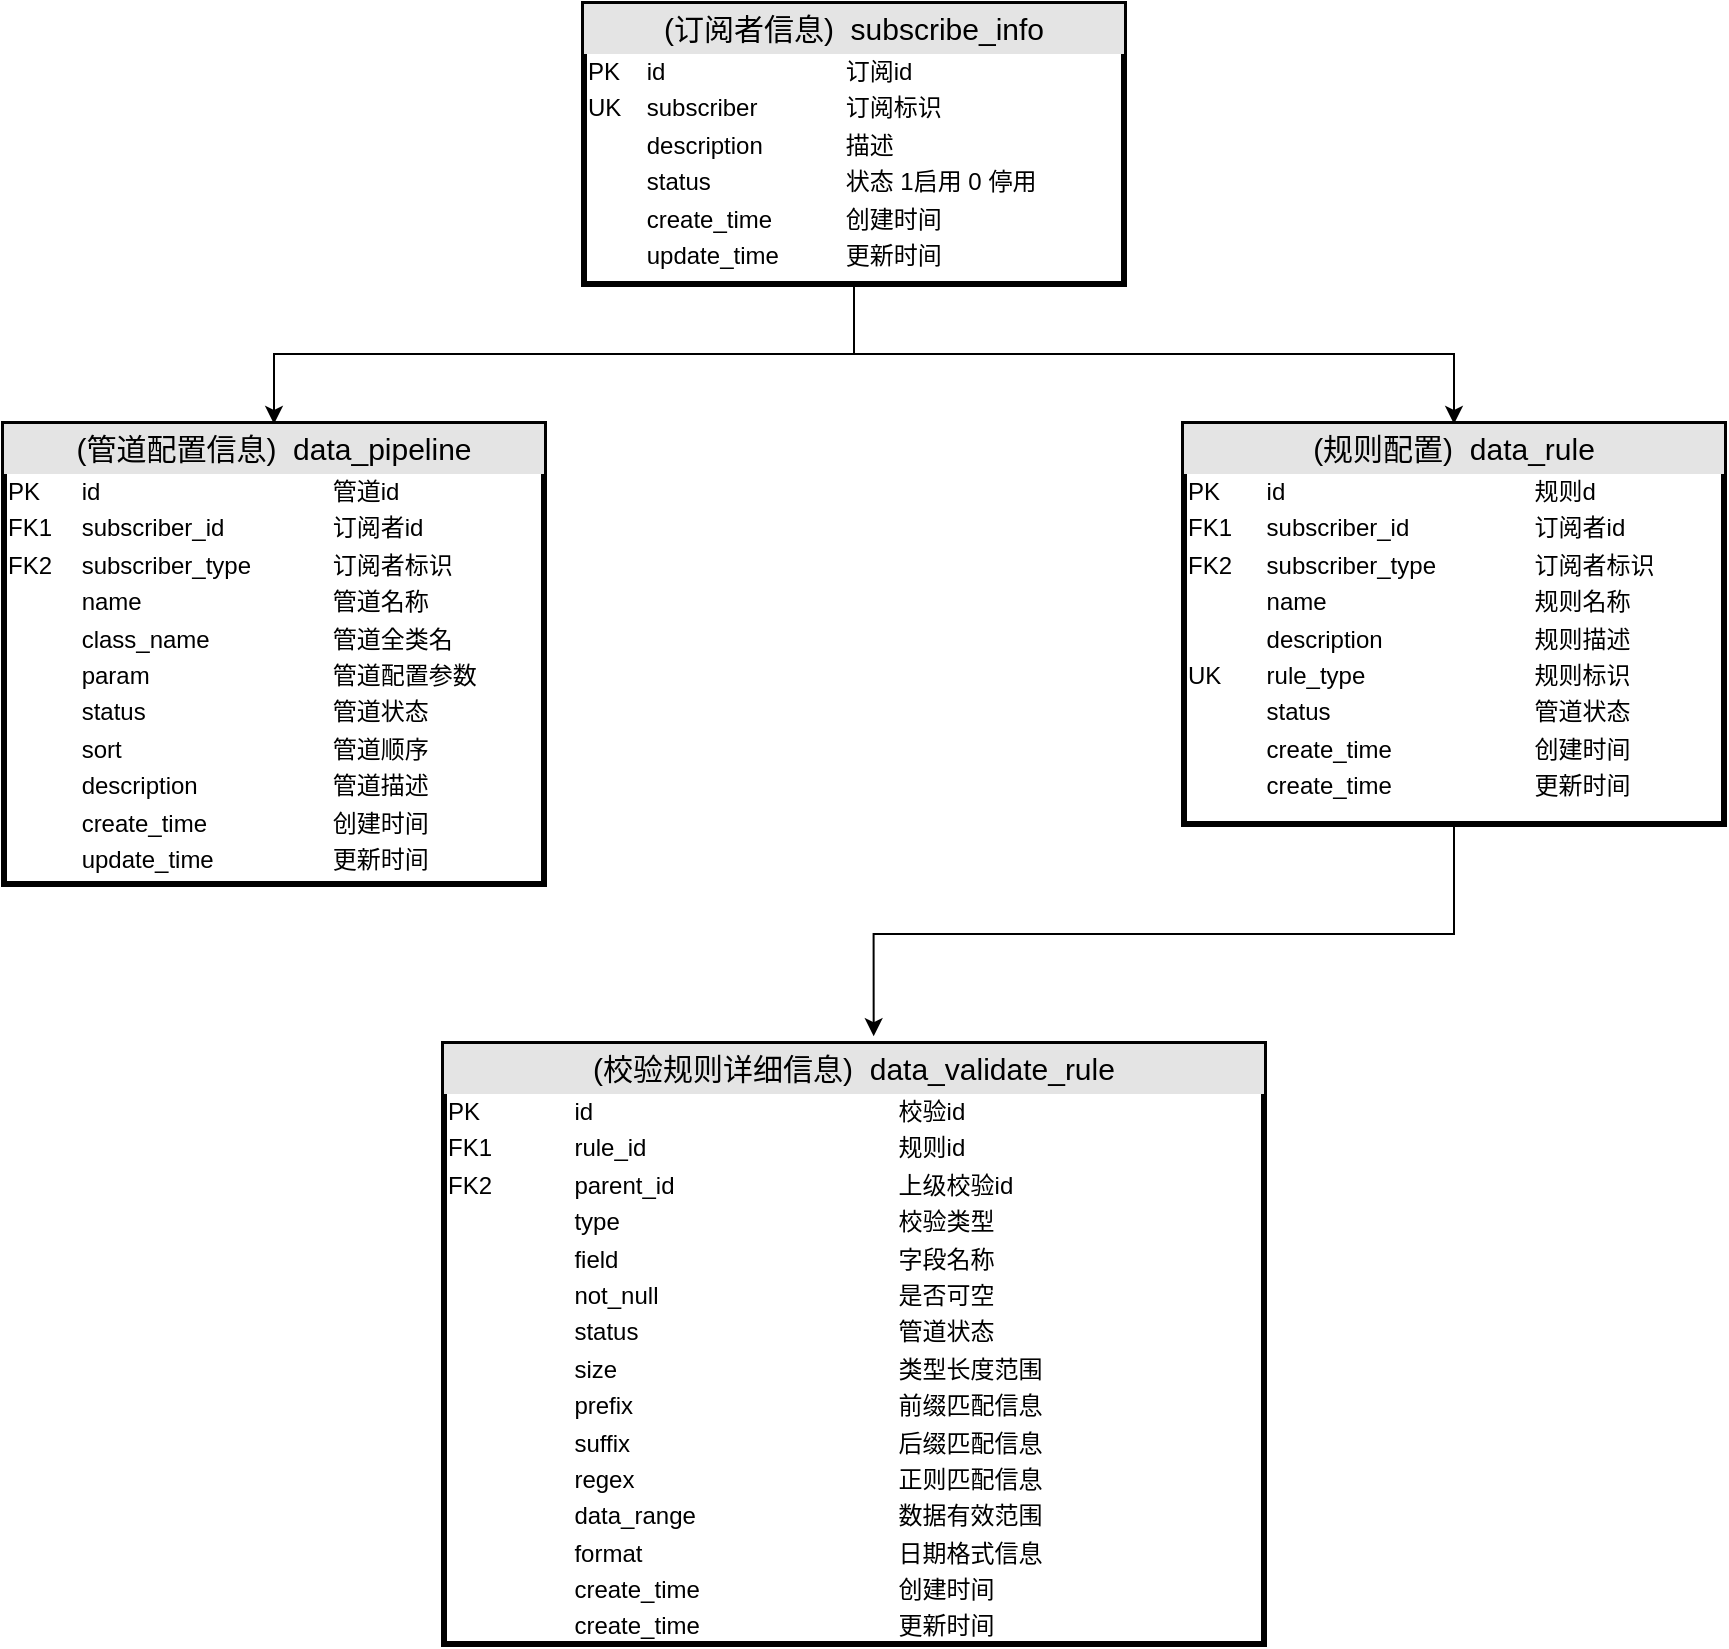 <mxfile version="18.0.6" type="github">
  <diagram name="Page-1" id="a7904f86-f2b4-8e86-fa97-74104820619b">
    <mxGraphModel dx="1422" dy="762" grid="1" gridSize="10" guides="1" tooltips="1" connect="1" arrows="1" fold="1" page="1" pageScale="1" pageWidth="1100" pageHeight="850" background="none" math="0" shadow="0">
      <root>
        <mxCell id="0" />
        <mxCell id="1" parent="0" />
        <mxCell id="9tDFjlstDjGgSjakNhr6-5" style="edgeStyle=orthogonalEdgeStyle;rounded=0;orthogonalLoop=1;jettySize=auto;html=1;exitX=0.5;exitY=1;exitDx=0;exitDy=0;entryX=0.5;entryY=0;entryDx=0;entryDy=0;fontSize=15;" edge="1" parent="1" source="9tDFjlstDjGgSjakNhr6-3" target="9tDFjlstDjGgSjakNhr6-4">
          <mxGeometry relative="1" as="geometry" />
        </mxCell>
        <mxCell id="9tDFjlstDjGgSjakNhr6-7" style="edgeStyle=orthogonalEdgeStyle;rounded=0;orthogonalLoop=1;jettySize=auto;html=1;exitX=0.5;exitY=1;exitDx=0;exitDy=0;entryX=0.5;entryY=0;entryDx=0;entryDy=0;fontSize=15;" edge="1" parent="1" source="9tDFjlstDjGgSjakNhr6-3" target="9tDFjlstDjGgSjakNhr6-6">
          <mxGeometry relative="1" as="geometry" />
        </mxCell>
        <mxCell id="9tDFjlstDjGgSjakNhr6-3" value="&lt;div style=&quot;text-align: center; box-sizing: border-box; width: 100%; background: rgb(228, 228, 228); padding: 2px;&quot;&gt;&lt;font style=&quot;font-size: 15px; line-height: 1.4;&quot;&gt;(订阅者信息)&amp;nbsp; subscribe_info&lt;/font&gt;&lt;/div&gt;&lt;table style=&quot;width:100%;font-size:1em;&quot; cellpadding=&quot;2&quot; cellspacing=&quot;0&quot;&gt;&lt;tbody&gt;&lt;tr&gt;&lt;td&gt;PK&lt;/td&gt;&lt;td&gt;id&lt;/td&gt;&lt;td&gt;订阅id&lt;/td&gt;&lt;/tr&gt;&lt;tr&gt;&lt;td&gt;UK&lt;/td&gt;&lt;td&gt;subscriber&lt;/td&gt;&lt;td&gt;订阅标识&lt;/td&gt;&lt;/tr&gt;&lt;tr&gt;&lt;td&gt;&lt;/td&gt;&lt;td&gt;description&lt;/td&gt;&lt;td&gt;描述&lt;/td&gt;&lt;/tr&gt;&lt;tr&gt;&lt;td&gt;&lt;br&gt;&lt;/td&gt;&lt;td&gt;status&lt;br&gt;&lt;/td&gt;&lt;td&gt;状态 1启用 0 停用&lt;/td&gt;&lt;/tr&gt;&lt;tr&gt;&lt;td&gt;&lt;br&gt;&lt;/td&gt;&lt;td&gt;create_time&lt;/td&gt;&lt;td&gt;创建时间&lt;/td&gt;&lt;/tr&gt;&lt;tr&gt;&lt;td&gt;&lt;br&gt;&lt;/td&gt;&lt;td&gt;update_time&lt;/td&gt;&lt;td&gt;更新时间&lt;/td&gt;&lt;/tr&gt;&lt;/tbody&gt;&lt;/table&gt;" style="verticalAlign=top;align=left;overflow=fill;html=1;fillColor=default;strokeWidth=3;shadow=0;" vertex="1" parent="1">
          <mxGeometry x="330" y="180" width="270" height="140" as="geometry" />
        </mxCell>
        <mxCell id="24794b860abc3c2d-30" style="edgeStyle=orthogonalEdgeStyle;rounded=0;html=1;labelBackgroundColor=none;endArrow=none;endFill=0;endSize=8;fontFamily=Verdana;fontSize=12;align=left;" parent="1" target="24794b860abc3c2d-23" edge="1">
          <mxGeometry relative="1" as="geometry">
            <Array as="points">
              <mxPoint x="110" y="90" />
              <mxPoint x="670" y="90" />
            </Array>
            <mxPoint x="110" y="205" as="sourcePoint" />
          </mxGeometry>
        </mxCell>
        <mxCell id="9tDFjlstDjGgSjakNhr6-4" value="&lt;div style=&quot;text-align: center; box-sizing: border-box; width: 100%; background: rgb(228, 228, 228); padding: 2px;&quot;&gt;&lt;font style=&quot;font-size: 15px; line-height: 1.4;&quot;&gt;(管道配置信息)&amp;nbsp; data_pipeline&lt;/font&gt;&lt;/div&gt;&lt;table style=&quot;width:100%;font-size:1em;&quot; cellpadding=&quot;2&quot; cellspacing=&quot;0&quot;&gt;&lt;tbody&gt;&lt;tr&gt;&lt;td&gt;PK&lt;/td&gt;&lt;td&gt;id&lt;/td&gt;&lt;td&gt;管道id&lt;/td&gt;&lt;/tr&gt;&lt;tr&gt;&lt;td&gt;FK1&lt;/td&gt;&lt;td&gt;subscriber_id&lt;/td&gt;&lt;td&gt;订阅者id&lt;/td&gt;&lt;/tr&gt;&lt;tr&gt;&lt;td&gt;FK2&lt;/td&gt;&lt;td&gt;subscriber_type&lt;br&gt;&lt;/td&gt;&lt;td&gt;订阅者标识&lt;/td&gt;&lt;/tr&gt;&lt;tr&gt;&lt;td&gt;&lt;/td&gt;&lt;td&gt;name&lt;/td&gt;&lt;td&gt;管道名称&lt;/td&gt;&lt;/tr&gt;&lt;tr&gt;&lt;td&gt;&lt;br&gt;&lt;/td&gt;&lt;td&gt;class_name&lt;br&gt;&lt;/td&gt;&lt;td&gt;管道全类名&lt;/td&gt;&lt;/tr&gt;&lt;tr&gt;&lt;td&gt;&lt;br&gt;&lt;/td&gt;&lt;td&gt;param&lt;/td&gt;&lt;td&gt;管道配置参数&lt;/td&gt;&lt;/tr&gt;&lt;tr&gt;&lt;td&gt;&lt;br&gt;&lt;/td&gt;&lt;td&gt;status&lt;/td&gt;&lt;td&gt;管道状态&lt;/td&gt;&lt;/tr&gt;&lt;tr&gt;&lt;td&gt;&lt;br&gt;&lt;/td&gt;&lt;td&gt;sort&lt;/td&gt;&lt;td&gt;管道顺序&lt;/td&gt;&lt;/tr&gt;&lt;tr&gt;&lt;td&gt;&lt;br&gt;&lt;/td&gt;&lt;td&gt;description&lt;/td&gt;&lt;td&gt;管道描述&lt;/td&gt;&lt;/tr&gt;&lt;tr&gt;&lt;td&gt;&lt;br&gt;&lt;/td&gt;&lt;td&gt;create_time&lt;/td&gt;&lt;td&gt;创建时间&lt;/td&gt;&lt;/tr&gt;&lt;tr&gt;&lt;td&gt;&lt;br&gt;&lt;/td&gt;&lt;td&gt;update_time&lt;/td&gt;&lt;td&gt;更新时间&lt;/td&gt;&lt;/tr&gt;&lt;/tbody&gt;&lt;/table&gt;" style="verticalAlign=top;align=left;overflow=fill;html=1;fillColor=default;strokeWidth=3;shadow=0;" vertex="1" parent="1">
          <mxGeometry x="40" y="390" width="270" height="230" as="geometry" />
        </mxCell>
        <mxCell id="9tDFjlstDjGgSjakNhr6-9" style="edgeStyle=orthogonalEdgeStyle;rounded=0;orthogonalLoop=1;jettySize=auto;html=1;exitX=0.5;exitY=1;exitDx=0;exitDy=0;entryX=0.524;entryY=-0.013;entryDx=0;entryDy=0;entryPerimeter=0;fontSize=15;" edge="1" parent="1" source="9tDFjlstDjGgSjakNhr6-6" target="9tDFjlstDjGgSjakNhr6-8">
          <mxGeometry relative="1" as="geometry" />
        </mxCell>
        <mxCell id="9tDFjlstDjGgSjakNhr6-6" value="&lt;div style=&quot;text-align: center; box-sizing: border-box; width: 100%; background: rgb(228, 228, 228); padding: 2px;&quot;&gt;&lt;font style=&quot;font-size: 15px; line-height: 1.4;&quot;&gt;(规则配置)&amp;nbsp; data_rule&lt;/font&gt;&lt;/div&gt;&lt;table style=&quot;width:100%;font-size:1em;&quot; cellpadding=&quot;2&quot; cellspacing=&quot;0&quot;&gt;&lt;tbody&gt;&lt;tr&gt;&lt;td&gt;PK&lt;/td&gt;&lt;td&gt;id&lt;/td&gt;&lt;td&gt;规则d&lt;/td&gt;&lt;/tr&gt;&lt;tr&gt;&lt;td&gt;FK1&lt;/td&gt;&lt;td&gt;subscriber_id&lt;/td&gt;&lt;td&gt;订阅者id&lt;/td&gt;&lt;/tr&gt;&lt;tr&gt;&lt;td&gt;FK2&lt;/td&gt;&lt;td&gt;subscriber_type&lt;br&gt;&lt;/td&gt;&lt;td&gt;订阅者标识&lt;/td&gt;&lt;/tr&gt;&lt;tr&gt;&lt;td&gt;&lt;/td&gt;&lt;td&gt;name&lt;/td&gt;&lt;td&gt;规则名称&lt;/td&gt;&lt;/tr&gt;&lt;tr&gt;&lt;td&gt;&lt;br&gt;&lt;/td&gt;&lt;td&gt;description&lt;br&gt;&lt;/td&gt;&lt;td&gt;规则描述&lt;br&gt;&lt;/td&gt;&lt;/tr&gt;&lt;tr&gt;&lt;td&gt;UK&lt;/td&gt;&lt;td&gt;rule_type&lt;br&gt;&lt;/td&gt;&lt;td&gt;规则标识&lt;/td&gt;&lt;/tr&gt;&lt;tr&gt;&lt;td&gt;&lt;br&gt;&lt;/td&gt;&lt;td&gt;status&lt;/td&gt;&lt;td&gt;管道状态&lt;/td&gt;&lt;/tr&gt;&lt;tr&gt;&lt;td&gt;&lt;br&gt;&lt;/td&gt;&lt;td&gt;create_time&lt;/td&gt;&lt;td&gt;创建时间&lt;/td&gt;&lt;/tr&gt;&lt;tr&gt;&lt;td&gt;&lt;br&gt;&lt;/td&gt;&lt;td&gt;create_time&lt;br&gt;&lt;/td&gt;&lt;td&gt;更新时间&lt;/td&gt;&lt;/tr&gt;&lt;/tbody&gt;&lt;/table&gt;" style="verticalAlign=top;align=left;overflow=fill;html=1;fillColor=default;strokeWidth=3;shadow=0;" vertex="1" parent="1">
          <mxGeometry x="630" y="390" width="270" height="200" as="geometry" />
        </mxCell>
        <mxCell id="9tDFjlstDjGgSjakNhr6-8" value="&lt;div style=&quot;text-align: center; box-sizing: border-box; width: 100%; background: rgb(228, 228, 228); padding: 2px;&quot;&gt;&lt;font style=&quot;font-size: 15px; line-height: 1.4;&quot;&gt;(校验规则详细信息)&amp;nbsp; data_validate_rule&lt;/font&gt;&lt;/div&gt;&lt;table style=&quot;width:100%;font-size:1em;&quot; cellpadding=&quot;2&quot; cellspacing=&quot;0&quot;&gt;&lt;tbody&gt;&lt;tr&gt;&lt;td&gt;PK&lt;/td&gt;&lt;td&gt;id&lt;/td&gt;&lt;td&gt;校验id&lt;/td&gt;&lt;/tr&gt;&lt;tr&gt;&lt;td&gt;FK1&lt;/td&gt;&lt;td&gt;rule_id&lt;/td&gt;&lt;td&gt;规则id&lt;/td&gt;&lt;/tr&gt;&lt;tr&gt;&lt;td&gt;FK2&lt;/td&gt;&lt;td&gt;parent_id&lt;/td&gt;&lt;td&gt;上级校验id&lt;/td&gt;&lt;/tr&gt;&lt;tr&gt;&lt;td&gt;&lt;/td&gt;&lt;td&gt;type&lt;/td&gt;&lt;td&gt;校验类型&lt;/td&gt;&lt;/tr&gt;&lt;tr&gt;&lt;td&gt;&lt;br&gt;&lt;/td&gt;&lt;td&gt;field&lt;br&gt;&lt;/td&gt;&lt;td&gt;字段名称&lt;br&gt;&lt;/td&gt;&lt;/tr&gt;&lt;tr&gt;&lt;td&gt;&lt;br&gt;&lt;/td&gt;&lt;td&gt;not_null&lt;br&gt;&lt;/td&gt;&lt;td&gt;是否可空&lt;/td&gt;&lt;/tr&gt;&lt;tr&gt;&lt;td&gt;&lt;br&gt;&lt;/td&gt;&lt;td&gt;status&lt;/td&gt;&lt;td&gt;管道状态&lt;/td&gt;&lt;/tr&gt;&lt;tr&gt;&lt;td&gt;&lt;br&gt;&lt;/td&gt;&lt;td&gt;size&lt;br&gt;&lt;/td&gt;&lt;td&gt;类型长度范围&lt;/td&gt;&lt;/tr&gt;&lt;tr&gt;&lt;td&gt;&lt;br&gt;&lt;/td&gt;&lt;td&gt;prefix&lt;br&gt;&lt;/td&gt;&lt;td&gt;前缀匹配信息&lt;/td&gt;&lt;/tr&gt;&lt;tr&gt;&lt;td&gt;&lt;br&gt;&lt;/td&gt;&lt;td&gt;suffix&lt;/td&gt;&lt;td&gt;后缀匹配信息&lt;/td&gt;&lt;/tr&gt;&lt;tr&gt;&lt;td&gt;&lt;br&gt;&lt;/td&gt;&lt;td&gt;regex&lt;br&gt;&lt;/td&gt;&lt;td&gt;正则匹配信息&lt;/td&gt;&lt;/tr&gt;&lt;tr&gt;&lt;td&gt;&lt;br&gt;&lt;/td&gt;&lt;td&gt;data_range&lt;br&gt;&lt;/td&gt;&lt;td&gt;数据有效范围&lt;/td&gt;&lt;/tr&gt;&lt;tr&gt;&lt;td&gt;&lt;br&gt;&lt;/td&gt;&lt;td&gt;format&lt;br&gt;&lt;/td&gt;&lt;td&gt;日期格式信息&lt;/td&gt;&lt;/tr&gt;&lt;tr&gt;&lt;td&gt;&lt;br&gt;&lt;/td&gt;&lt;td&gt;create_time&lt;/td&gt;&lt;td&gt;创建时间&lt;/td&gt;&lt;/tr&gt;&lt;tr&gt;&lt;td&gt;&lt;br&gt;&lt;/td&gt;&lt;td&gt;create_time&lt;br&gt;&lt;/td&gt;&lt;td&gt;更新时间&lt;/td&gt;&lt;/tr&gt;&lt;/tbody&gt;&lt;/table&gt;" style="verticalAlign=top;align=left;overflow=fill;html=1;fillColor=default;strokeWidth=3;shadow=0;" vertex="1" parent="1">
          <mxGeometry x="260" y="700" width="410" height="300" as="geometry" />
        </mxCell>
      </root>
    </mxGraphModel>
  </diagram>
</mxfile>
